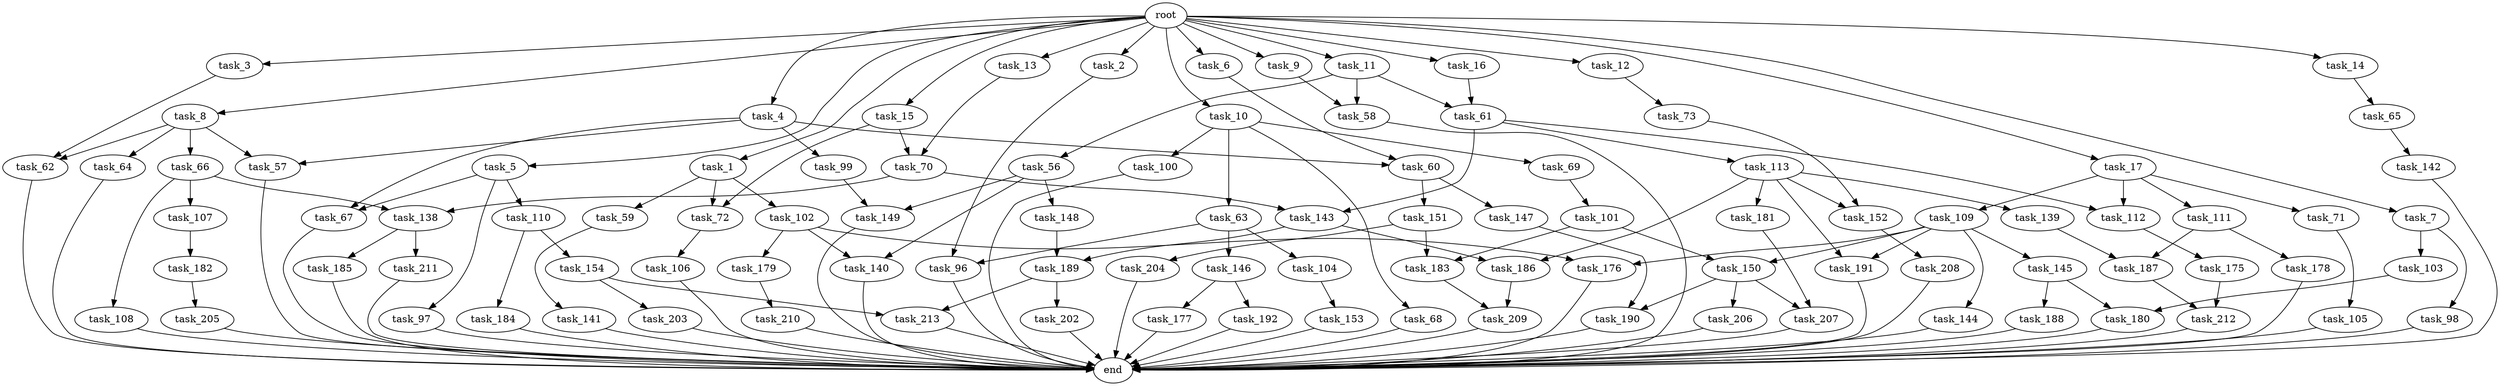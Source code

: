 digraph G {
  root [size="0.000000"];
  task_1 [size="2.048000"];
  task_2 [size="2.048000"];
  task_3 [size="2.048000"];
  task_4 [size="2.048000"];
  task_5 [size="2.048000"];
  task_6 [size="2.048000"];
  task_7 [size="2.048000"];
  task_8 [size="2.048000"];
  task_9 [size="2.048000"];
  task_10 [size="2.048000"];
  task_11 [size="2.048000"];
  task_12 [size="2.048000"];
  task_13 [size="2.048000"];
  task_14 [size="2.048000"];
  task_15 [size="2.048000"];
  task_16 [size="2.048000"];
  task_17 [size="2.048000"];
  task_56 [size="68719476.736000"];
  task_57 [size="1683627180.032000"];
  task_58 [size="223338299.392000"];
  task_59 [size="618475290.624000"];
  task_60 [size="2559800508.416000"];
  task_61 [size="910533066.752000"];
  task_62 [size="1683627180.032000"];
  task_63 [size="274877906.944000"];
  task_64 [size="841813590.016000"];
  task_65 [size="618475290.624000"];
  task_66 [size="841813590.016000"];
  task_67 [size="996432412.672000"];
  task_68 [size="274877906.944000"];
  task_69 [size="274877906.944000"];
  task_70 [size="1872605741.056000"];
  task_71 [size="154618822.656000"];
  task_72 [size="2336462209.024000"];
  task_73 [size="618475290.624000"];
  task_96 [size="910533066.752000"];
  task_97 [size="154618822.656000"];
  task_98 [size="154618822.656000"];
  task_99 [size="841813590.016000"];
  task_100 [size="274877906.944000"];
  task_101 [size="68719476.736000"];
  task_102 [size="618475290.624000"];
  task_103 [size="154618822.656000"];
  task_104 [size="68719476.736000"];
  task_105 [size="68719476.736000"];
  task_106 [size="1099511627.776000"];
  task_107 [size="68719476.736000"];
  task_108 [size="68719476.736000"];
  task_109 [size="154618822.656000"];
  task_110 [size="154618822.656000"];
  task_111 [size="154618822.656000"];
  task_112 [size="584115552.256000"];
  task_113 [size="429496729.600000"];
  task_138 [size="1786706395.136000"];
  task_139 [size="618475290.624000"];
  task_140 [size="137438953.472000"];
  task_141 [size="1717986918.400000"];
  task_142 [size="274877906.944000"];
  task_143 [size="2147483648.000000"];
  task_144 [size="1099511627.776000"];
  task_145 [size="1099511627.776000"];
  task_146 [size="68719476.736000"];
  task_147 [size="68719476.736000"];
  task_148 [size="68719476.736000"];
  task_149 [size="687194767.360000"];
  task_150 [size="1374389534.720000"];
  task_151 [size="68719476.736000"];
  task_152 [size="773094113.280000"];
  task_153 [size="1391569403.904000"];
  task_154 [size="1391569403.904000"];
  task_175 [size="841813590.016000"];
  task_176 [size="1168231104.512000"];
  task_177 [size="154618822.656000"];
  task_178 [size="841813590.016000"];
  task_179 [size="68719476.736000"];
  task_180 [size="3109556322.304000"];
  task_181 [size="618475290.624000"];
  task_182 [size="1391569403.904000"];
  task_183 [size="1666447310.848000"];
  task_184 [size="1391569403.904000"];
  task_185 [size="618475290.624000"];
  task_186 [size="1047972020.224000"];
  task_187 [size="910533066.752000"];
  task_188 [size="1717986918.400000"];
  task_189 [size="1529008357.376000"];
  task_190 [size="1168231104.512000"];
  task_191 [size="1717986918.400000"];
  task_192 [size="154618822.656000"];
  task_202 [size="274877906.944000"];
  task_203 [size="618475290.624000"];
  task_204 [size="1391569403.904000"];
  task_205 [size="154618822.656000"];
  task_206 [size="1099511627.776000"];
  task_207 [size="2817498546.176000"];
  task_208 [size="1099511627.776000"];
  task_209 [size="584115552.256000"];
  task_210 [size="68719476.736000"];
  task_211 [size="618475290.624000"];
  task_212 [size="1116691496.960000"];
  task_213 [size="893353197.568000"];
  end [size="0.000000"];

  root -> task_1 [size="1.000000"];
  root -> task_2 [size="1.000000"];
  root -> task_3 [size="1.000000"];
  root -> task_4 [size="1.000000"];
  root -> task_5 [size="1.000000"];
  root -> task_6 [size="1.000000"];
  root -> task_7 [size="1.000000"];
  root -> task_8 [size="1.000000"];
  root -> task_9 [size="1.000000"];
  root -> task_10 [size="1.000000"];
  root -> task_11 [size="1.000000"];
  root -> task_12 [size="1.000000"];
  root -> task_13 [size="1.000000"];
  root -> task_14 [size="1.000000"];
  root -> task_15 [size="1.000000"];
  root -> task_16 [size="1.000000"];
  root -> task_17 [size="1.000000"];
  task_1 -> task_59 [size="301989888.000000"];
  task_1 -> task_72 [size="301989888.000000"];
  task_1 -> task_102 [size="301989888.000000"];
  task_2 -> task_96 [size="411041792.000000"];
  task_3 -> task_62 [size="411041792.000000"];
  task_4 -> task_57 [size="411041792.000000"];
  task_4 -> task_60 [size="411041792.000000"];
  task_4 -> task_67 [size="411041792.000000"];
  task_4 -> task_99 [size="411041792.000000"];
  task_5 -> task_67 [size="75497472.000000"];
  task_5 -> task_97 [size="75497472.000000"];
  task_5 -> task_110 [size="75497472.000000"];
  task_6 -> task_60 [size="838860800.000000"];
  task_7 -> task_98 [size="75497472.000000"];
  task_7 -> task_103 [size="75497472.000000"];
  task_8 -> task_57 [size="411041792.000000"];
  task_8 -> task_62 [size="411041792.000000"];
  task_8 -> task_64 [size="411041792.000000"];
  task_8 -> task_66 [size="411041792.000000"];
  task_9 -> task_58 [size="75497472.000000"];
  task_10 -> task_63 [size="134217728.000000"];
  task_10 -> task_68 [size="134217728.000000"];
  task_10 -> task_69 [size="134217728.000000"];
  task_10 -> task_100 [size="134217728.000000"];
  task_11 -> task_56 [size="33554432.000000"];
  task_11 -> task_58 [size="33554432.000000"];
  task_11 -> task_61 [size="33554432.000000"];
  task_12 -> task_73 [size="301989888.000000"];
  task_13 -> task_70 [size="75497472.000000"];
  task_14 -> task_65 [size="301989888.000000"];
  task_15 -> task_70 [size="838860800.000000"];
  task_15 -> task_72 [size="838860800.000000"];
  task_16 -> task_61 [size="411041792.000000"];
  task_17 -> task_71 [size="75497472.000000"];
  task_17 -> task_109 [size="75497472.000000"];
  task_17 -> task_111 [size="75497472.000000"];
  task_17 -> task_112 [size="75497472.000000"];
  task_56 -> task_140 [size="33554432.000000"];
  task_56 -> task_148 [size="33554432.000000"];
  task_56 -> task_149 [size="33554432.000000"];
  task_57 -> end [size="1.000000"];
  task_58 -> end [size="1.000000"];
  task_59 -> task_141 [size="838860800.000000"];
  task_60 -> task_147 [size="33554432.000000"];
  task_60 -> task_151 [size="33554432.000000"];
  task_61 -> task_112 [size="209715200.000000"];
  task_61 -> task_113 [size="209715200.000000"];
  task_61 -> task_143 [size="209715200.000000"];
  task_62 -> end [size="1.000000"];
  task_63 -> task_96 [size="33554432.000000"];
  task_63 -> task_104 [size="33554432.000000"];
  task_63 -> task_146 [size="33554432.000000"];
  task_64 -> end [size="1.000000"];
  task_65 -> task_142 [size="134217728.000000"];
  task_66 -> task_107 [size="33554432.000000"];
  task_66 -> task_108 [size="33554432.000000"];
  task_66 -> task_138 [size="33554432.000000"];
  task_67 -> end [size="1.000000"];
  task_68 -> end [size="1.000000"];
  task_69 -> task_101 [size="33554432.000000"];
  task_70 -> task_138 [size="838860800.000000"];
  task_70 -> task_143 [size="838860800.000000"];
  task_71 -> task_105 [size="33554432.000000"];
  task_72 -> task_106 [size="536870912.000000"];
  task_73 -> task_152 [size="75497472.000000"];
  task_96 -> end [size="1.000000"];
  task_97 -> end [size="1.000000"];
  task_98 -> end [size="1.000000"];
  task_99 -> task_149 [size="301989888.000000"];
  task_100 -> end [size="1.000000"];
  task_101 -> task_150 [size="134217728.000000"];
  task_101 -> task_183 [size="134217728.000000"];
  task_102 -> task_140 [size="33554432.000000"];
  task_102 -> task_176 [size="33554432.000000"];
  task_102 -> task_179 [size="33554432.000000"];
  task_103 -> task_180 [size="679477248.000000"];
  task_104 -> task_153 [size="679477248.000000"];
  task_105 -> end [size="1.000000"];
  task_106 -> end [size="1.000000"];
  task_107 -> task_182 [size="679477248.000000"];
  task_108 -> end [size="1.000000"];
  task_109 -> task_144 [size="536870912.000000"];
  task_109 -> task_145 [size="536870912.000000"];
  task_109 -> task_150 [size="536870912.000000"];
  task_109 -> task_176 [size="536870912.000000"];
  task_109 -> task_191 [size="536870912.000000"];
  task_110 -> task_154 [size="679477248.000000"];
  task_110 -> task_184 [size="679477248.000000"];
  task_111 -> task_178 [size="411041792.000000"];
  task_111 -> task_187 [size="411041792.000000"];
  task_112 -> task_175 [size="411041792.000000"];
  task_113 -> task_139 [size="301989888.000000"];
  task_113 -> task_152 [size="301989888.000000"];
  task_113 -> task_181 [size="301989888.000000"];
  task_113 -> task_186 [size="301989888.000000"];
  task_113 -> task_191 [size="301989888.000000"];
  task_138 -> task_185 [size="301989888.000000"];
  task_138 -> task_211 [size="301989888.000000"];
  task_139 -> task_187 [size="33554432.000000"];
  task_140 -> end [size="1.000000"];
  task_141 -> end [size="1.000000"];
  task_142 -> end [size="1.000000"];
  task_143 -> task_186 [size="209715200.000000"];
  task_143 -> task_189 [size="209715200.000000"];
  task_144 -> end [size="1.000000"];
  task_145 -> task_180 [size="838860800.000000"];
  task_145 -> task_188 [size="838860800.000000"];
  task_146 -> task_177 [size="75497472.000000"];
  task_146 -> task_192 [size="75497472.000000"];
  task_147 -> task_190 [size="33554432.000000"];
  task_148 -> task_189 [size="536870912.000000"];
  task_149 -> end [size="1.000000"];
  task_150 -> task_190 [size="536870912.000000"];
  task_150 -> task_206 [size="536870912.000000"];
  task_150 -> task_207 [size="536870912.000000"];
  task_151 -> task_183 [size="679477248.000000"];
  task_151 -> task_204 [size="679477248.000000"];
  task_152 -> task_208 [size="536870912.000000"];
  task_153 -> end [size="1.000000"];
  task_154 -> task_203 [size="301989888.000000"];
  task_154 -> task_213 [size="301989888.000000"];
  task_175 -> task_212 [size="411041792.000000"];
  task_176 -> end [size="1.000000"];
  task_177 -> end [size="1.000000"];
  task_178 -> end [size="1.000000"];
  task_179 -> task_210 [size="33554432.000000"];
  task_180 -> end [size="1.000000"];
  task_181 -> task_207 [size="838860800.000000"];
  task_182 -> task_205 [size="75497472.000000"];
  task_183 -> task_209 [size="209715200.000000"];
  task_184 -> end [size="1.000000"];
  task_185 -> end [size="1.000000"];
  task_186 -> task_209 [size="75497472.000000"];
  task_187 -> task_212 [size="134217728.000000"];
  task_188 -> end [size="1.000000"];
  task_189 -> task_202 [size="134217728.000000"];
  task_189 -> task_213 [size="134217728.000000"];
  task_190 -> end [size="1.000000"];
  task_191 -> end [size="1.000000"];
  task_192 -> end [size="1.000000"];
  task_202 -> end [size="1.000000"];
  task_203 -> end [size="1.000000"];
  task_204 -> end [size="1.000000"];
  task_205 -> end [size="1.000000"];
  task_206 -> end [size="1.000000"];
  task_207 -> end [size="1.000000"];
  task_208 -> end [size="1.000000"];
  task_209 -> end [size="1.000000"];
  task_210 -> end [size="1.000000"];
  task_211 -> end [size="1.000000"];
  task_212 -> end [size="1.000000"];
  task_213 -> end [size="1.000000"];
}
